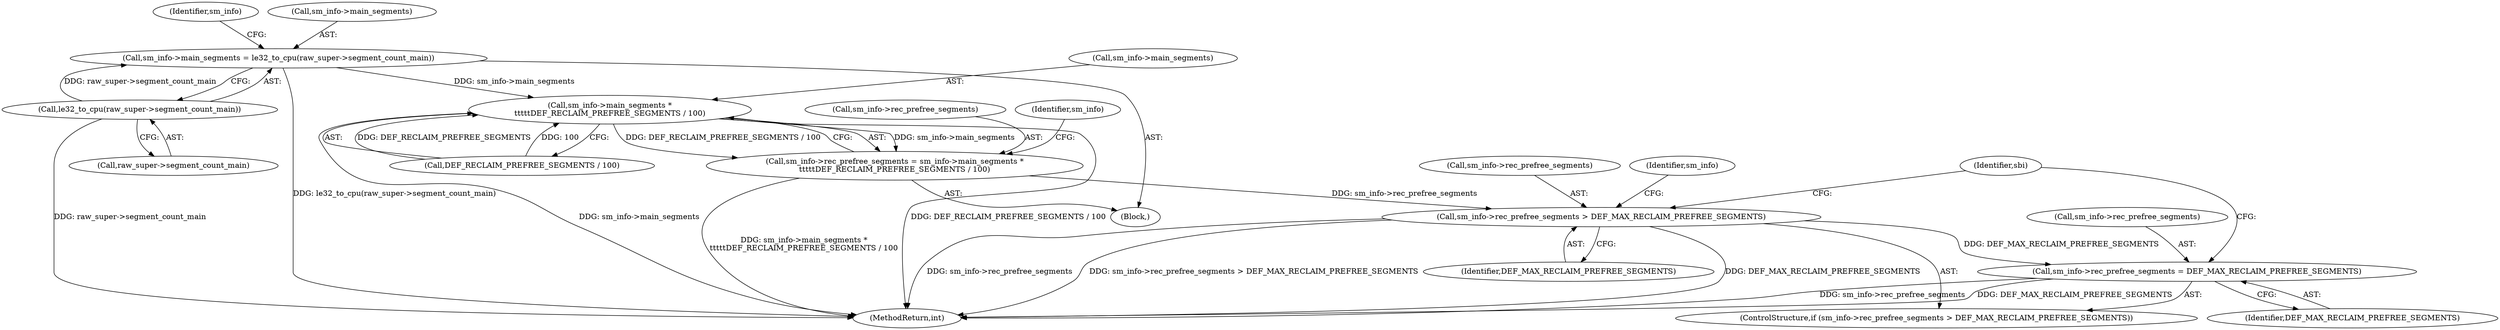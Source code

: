 digraph "0_linux_d4fdf8ba0e5808ba9ad6b44337783bd9935e0982@API" {
"1000174" [label="(Call,sm_info->main_segments = le32_to_cpu(raw_super->segment_count_main))"];
"1000178" [label="(Call,le32_to_cpu(raw_super->segment_count_main))"];
"1000194" [label="(Call,sm_info->main_segments *\n\t\t\t\t\tDEF_RECLAIM_PREFREE_SEGMENTS / 100)"];
"1000190" [label="(Call,sm_info->rec_prefree_segments = sm_info->main_segments *\n\t\t\t\t\tDEF_RECLAIM_PREFREE_SEGMENTS / 100)"];
"1000202" [label="(Call,sm_info->rec_prefree_segments > DEF_MAX_RECLAIM_PREFREE_SEGMENTS)"];
"1000207" [label="(Call,sm_info->rec_prefree_segments = DEF_MAX_RECLAIM_PREFREE_SEGMENTS)"];
"1000204" [label="(Identifier,sm_info)"];
"1000316" [label="(MethodReturn,int)"];
"1000201" [label="(ControlStructure,if (sm_info->rec_prefree_segments > DEF_MAX_RECLAIM_PREFREE_SEGMENTS))"];
"1000211" [label="(Identifier,DEF_MAX_RECLAIM_PREFREE_SEGMENTS)"];
"1000202" [label="(Call,sm_info->rec_prefree_segments > DEF_MAX_RECLAIM_PREFREE_SEGMENTS)"];
"1000198" [label="(Call,DEF_RECLAIM_PREFREE_SEGMENTS / 100)"];
"1000184" [label="(Identifier,sm_info)"];
"1000208" [label="(Call,sm_info->rec_prefree_segments)"];
"1000175" [label="(Call,sm_info->main_segments)"];
"1000178" [label="(Call,le32_to_cpu(raw_super->segment_count_main))"];
"1000195" [label="(Call,sm_info->main_segments)"];
"1000194" [label="(Call,sm_info->main_segments *\n\t\t\t\t\tDEF_RECLAIM_PREFREE_SEGMENTS / 100)"];
"1000190" [label="(Call,sm_info->rec_prefree_segments = sm_info->main_segments *\n\t\t\t\t\tDEF_RECLAIM_PREFREE_SEGMENTS / 100)"];
"1000191" [label="(Call,sm_info->rec_prefree_segments)"];
"1000104" [label="(Block,)"];
"1000179" [label="(Call,raw_super->segment_count_main)"];
"1000209" [label="(Identifier,sm_info)"];
"1000206" [label="(Identifier,DEF_MAX_RECLAIM_PREFREE_SEGMENTS)"];
"1000215" [label="(Identifier,sbi)"];
"1000203" [label="(Call,sm_info->rec_prefree_segments)"];
"1000207" [label="(Call,sm_info->rec_prefree_segments = DEF_MAX_RECLAIM_PREFREE_SEGMENTS)"];
"1000174" [label="(Call,sm_info->main_segments = le32_to_cpu(raw_super->segment_count_main))"];
"1000174" -> "1000104"  [label="AST: "];
"1000174" -> "1000178"  [label="CFG: "];
"1000175" -> "1000174"  [label="AST: "];
"1000178" -> "1000174"  [label="AST: "];
"1000184" -> "1000174"  [label="CFG: "];
"1000174" -> "1000316"  [label="DDG: le32_to_cpu(raw_super->segment_count_main)"];
"1000178" -> "1000174"  [label="DDG: raw_super->segment_count_main"];
"1000174" -> "1000194"  [label="DDG: sm_info->main_segments"];
"1000178" -> "1000179"  [label="CFG: "];
"1000179" -> "1000178"  [label="AST: "];
"1000178" -> "1000316"  [label="DDG: raw_super->segment_count_main"];
"1000194" -> "1000190"  [label="AST: "];
"1000194" -> "1000198"  [label="CFG: "];
"1000195" -> "1000194"  [label="AST: "];
"1000198" -> "1000194"  [label="AST: "];
"1000190" -> "1000194"  [label="CFG: "];
"1000194" -> "1000316"  [label="DDG: sm_info->main_segments"];
"1000194" -> "1000316"  [label="DDG: DEF_RECLAIM_PREFREE_SEGMENTS / 100"];
"1000194" -> "1000190"  [label="DDG: sm_info->main_segments"];
"1000194" -> "1000190"  [label="DDG: DEF_RECLAIM_PREFREE_SEGMENTS / 100"];
"1000198" -> "1000194"  [label="DDG: DEF_RECLAIM_PREFREE_SEGMENTS"];
"1000198" -> "1000194"  [label="DDG: 100"];
"1000190" -> "1000104"  [label="AST: "];
"1000191" -> "1000190"  [label="AST: "];
"1000204" -> "1000190"  [label="CFG: "];
"1000190" -> "1000316"  [label="DDG: sm_info->main_segments *\n\t\t\t\t\tDEF_RECLAIM_PREFREE_SEGMENTS / 100"];
"1000190" -> "1000202"  [label="DDG: sm_info->rec_prefree_segments"];
"1000202" -> "1000201"  [label="AST: "];
"1000202" -> "1000206"  [label="CFG: "];
"1000203" -> "1000202"  [label="AST: "];
"1000206" -> "1000202"  [label="AST: "];
"1000209" -> "1000202"  [label="CFG: "];
"1000215" -> "1000202"  [label="CFG: "];
"1000202" -> "1000316"  [label="DDG: DEF_MAX_RECLAIM_PREFREE_SEGMENTS"];
"1000202" -> "1000316"  [label="DDG: sm_info->rec_prefree_segments"];
"1000202" -> "1000316"  [label="DDG: sm_info->rec_prefree_segments > DEF_MAX_RECLAIM_PREFREE_SEGMENTS"];
"1000202" -> "1000207"  [label="DDG: DEF_MAX_RECLAIM_PREFREE_SEGMENTS"];
"1000207" -> "1000201"  [label="AST: "];
"1000207" -> "1000211"  [label="CFG: "];
"1000208" -> "1000207"  [label="AST: "];
"1000211" -> "1000207"  [label="AST: "];
"1000215" -> "1000207"  [label="CFG: "];
"1000207" -> "1000316"  [label="DDG: sm_info->rec_prefree_segments"];
"1000207" -> "1000316"  [label="DDG: DEF_MAX_RECLAIM_PREFREE_SEGMENTS"];
}
